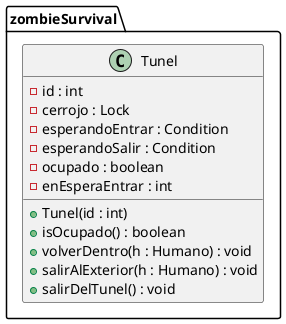 @startuml

package zombieSurvival {
    class Tunel {
            - id : int
            - cerrojo : Lock
            - esperandoEntrar : Condition
            - esperandoSalir : Condition
            - ocupado : boolean
            - enEsperaEntrar : int
            + Tunel(id : int)
            + isOcupado() : boolean
            + volverDentro(h : Humano) : void
            + salirAlExterior(h : Humano) : void
            + salirDelTunel() : void
        }
}

@enduml